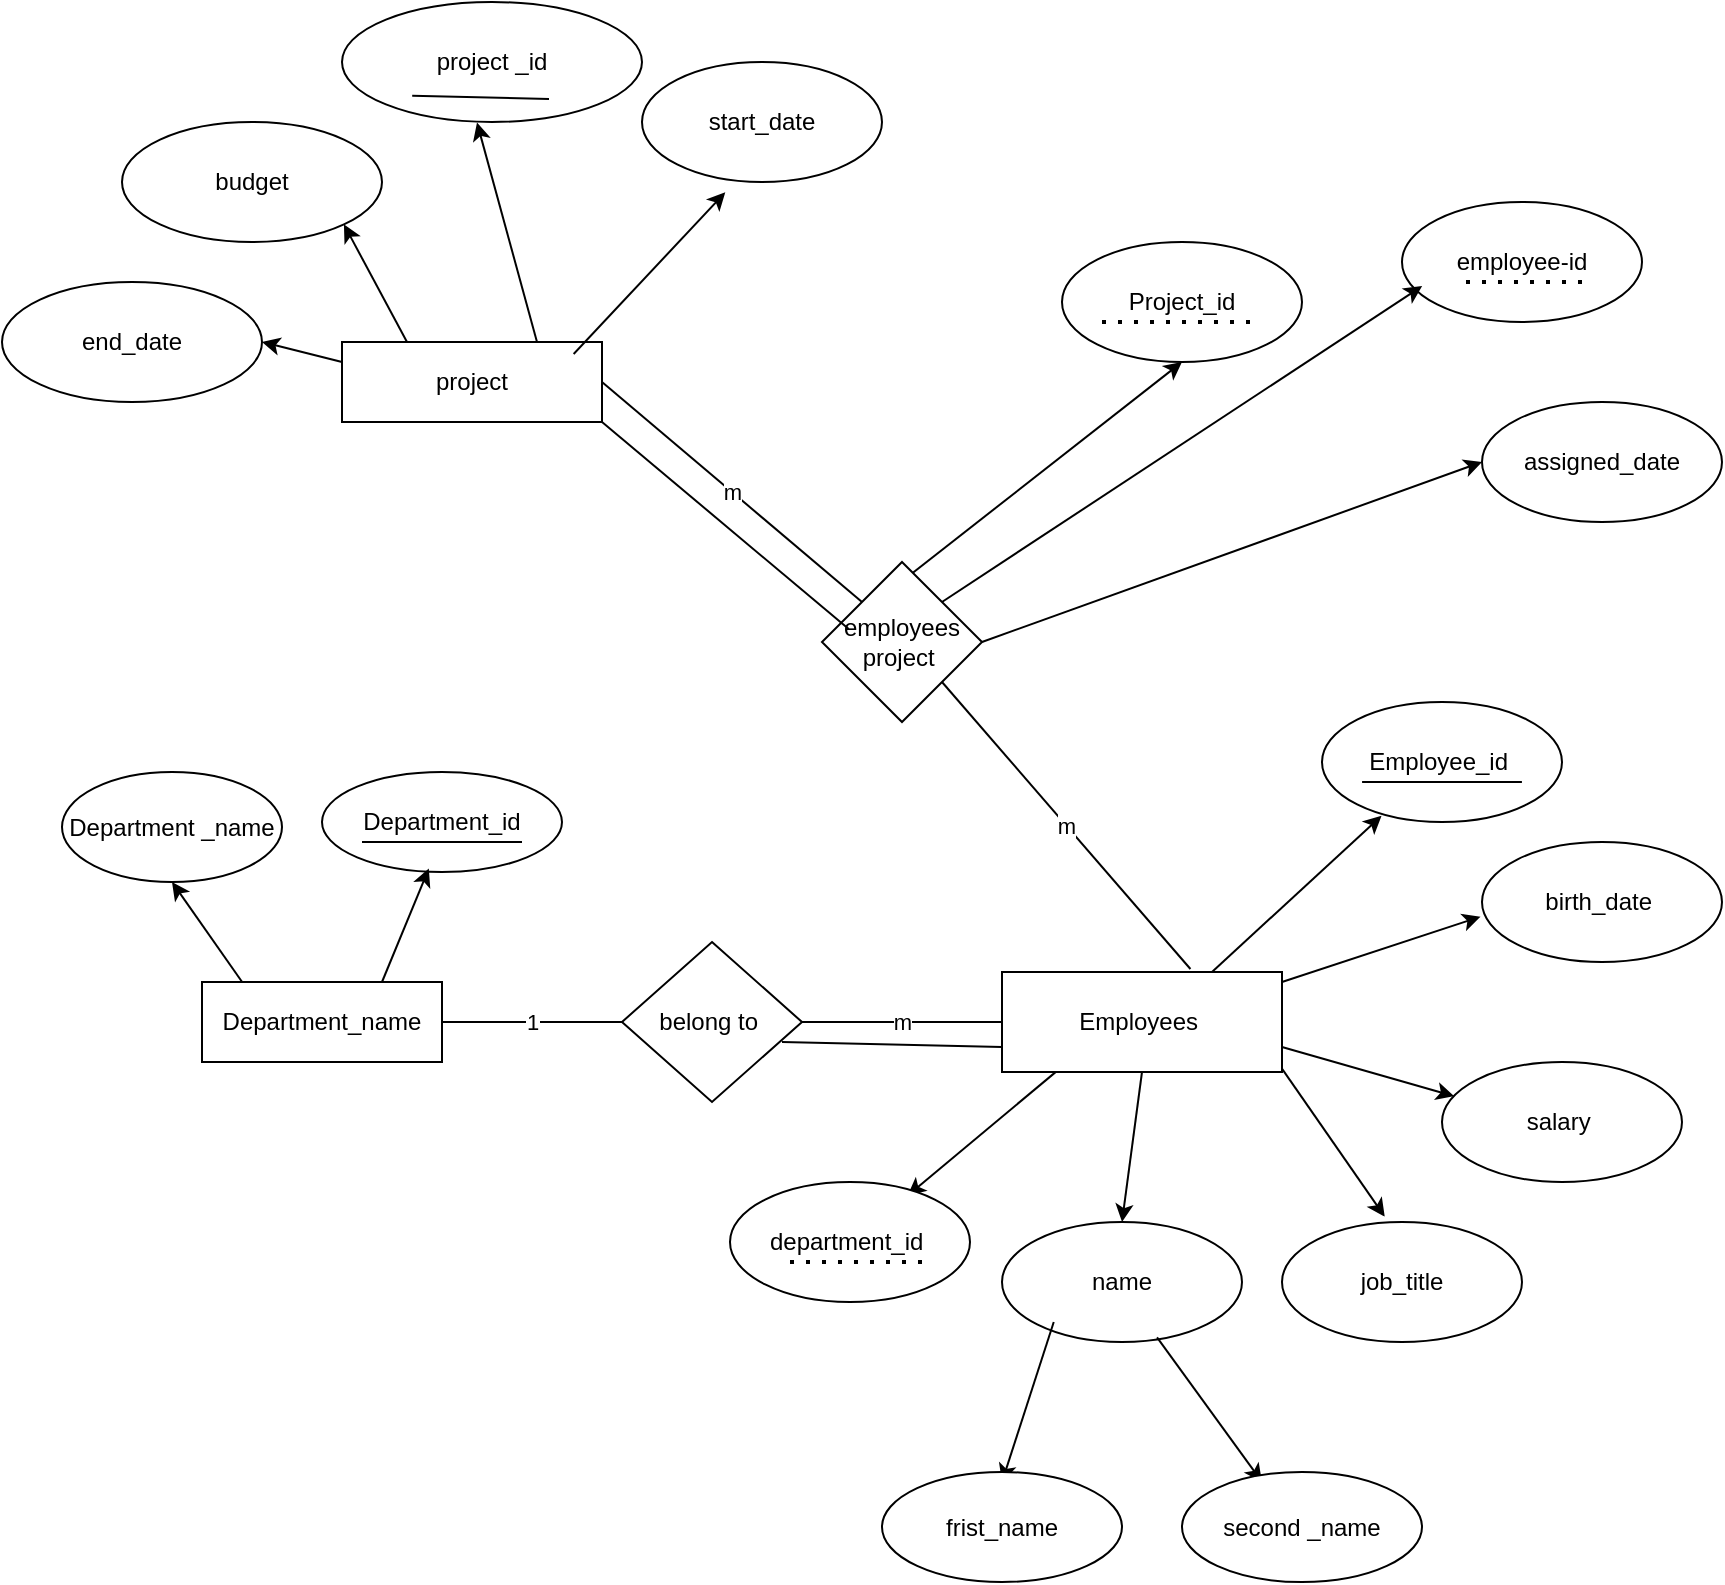 <mxfile version="27.0.5">
  <diagram name="Page-1" id="N5Me7Xdx1EmoZ_daKSHJ">
    <mxGraphModel dx="1646" dy="1662" grid="1" gridSize="10" guides="1" tooltips="1" connect="1" arrows="1" fold="1" page="1" pageScale="1" pageWidth="827" pageHeight="1169" math="0" shadow="0">
      <root>
        <mxCell id="0" />
        <mxCell id="1" parent="0" />
        <mxCell id="zckFgupCJLoT4lIVxIVr-1" value="project _id" style="ellipse;whiteSpace=wrap;html=1;" parent="1" vertex="1">
          <mxGeometry x="160" y="-190" width="150" height="60" as="geometry" />
        </mxCell>
        <mxCell id="zckFgupCJLoT4lIVxIVr-4" value="Department_id" style="ellipse;whiteSpace=wrap;html=1;" parent="1" vertex="1">
          <mxGeometry x="150" y="195" width="120" height="50" as="geometry" />
        </mxCell>
        <mxCell id="zckFgupCJLoT4lIVxIVr-9" value="" style="endArrow=none;html=1;rounded=0;elbow=vertical;" parent="1" edge="1">
          <mxGeometry width="50" height="50" relative="1" as="geometry">
            <mxPoint x="170" y="230" as="sourcePoint" />
            <mxPoint x="250" y="230" as="targetPoint" />
            <Array as="points" />
          </mxGeometry>
        </mxCell>
        <mxCell id="zckFgupCJLoT4lIVxIVr-10" value="" style="endArrow=classic;html=1;rounded=0;exitX=0.75;exitY=0;exitDx=0;exitDy=0;entryX=0.445;entryY=0.965;entryDx=0;entryDy=0;entryPerimeter=0;" parent="1" source="zckFgupCJLoT4lIVxIVr-11" target="zckFgupCJLoT4lIVxIVr-4" edge="1">
          <mxGeometry width="50" height="50" relative="1" as="geometry">
            <mxPoint x="210.002" y="388.938" as="sourcePoint" />
            <mxPoint x="118.41" y="360" as="targetPoint" />
          </mxGeometry>
        </mxCell>
        <mxCell id="zckFgupCJLoT4lIVxIVr-11" value="Department_name" style="rounded=0;whiteSpace=wrap;html=1;" parent="1" vertex="1">
          <mxGeometry x="90" y="300" width="120" height="40" as="geometry" />
        </mxCell>
        <mxCell id="zckFgupCJLoT4lIVxIVr-16" style="edgeStyle=orthogonalEdgeStyle;rounded=0;orthogonalLoop=1;jettySize=auto;html=1;exitX=0.5;exitY=1;exitDx=0;exitDy=0;" parent="1" source="zckFgupCJLoT4lIVxIVr-11" target="zckFgupCJLoT4lIVxIVr-11" edge="1">
          <mxGeometry relative="1" as="geometry" />
        </mxCell>
        <mxCell id="zckFgupCJLoT4lIVxIVr-23" value="" style="endArrow=classic;html=1;rounded=0;entryX=0.248;entryY=0.948;entryDx=0;entryDy=0;entryPerimeter=0;exitX=0.75;exitY=0;exitDx=0;exitDy=0;" parent="1" source="zckFgupCJLoT4lIVxIVr-66" target="zckFgupCJLoT4lIVxIVr-62" edge="1">
          <mxGeometry width="50" height="50" relative="1" as="geometry">
            <mxPoint x="604" y="290" as="sourcePoint" />
            <mxPoint x="620.0" y="245.18" as="targetPoint" />
          </mxGeometry>
        </mxCell>
        <mxCell id="zckFgupCJLoT4lIVxIVr-24" value="" style="endArrow=classic;html=1;rounded=0;entryX=0.5;entryY=0;entryDx=0;entryDy=0;exitX=0.5;exitY=1;exitDx=0;exitDy=0;" parent="1" source="zckFgupCJLoT4lIVxIVr-66" target="zckFgupCJLoT4lIVxIVr-60" edge="1">
          <mxGeometry width="50" height="50" relative="1" as="geometry">
            <mxPoint x="560" y="350" as="sourcePoint" />
            <mxPoint x="547.5" y="400" as="targetPoint" />
          </mxGeometry>
        </mxCell>
        <mxCell id="zckFgupCJLoT4lIVxIVr-25" value="" style="endArrow=classic;html=1;rounded=0;entryX=0.74;entryY=0.113;entryDx=0;entryDy=0;exitX=0;exitY=1;exitDx=0;exitDy=0;entryPerimeter=0;" parent="1" target="zckFgupCJLoT4lIVxIVr-58" edge="1">
          <mxGeometry width="50" height="50" relative="1" as="geometry">
            <mxPoint x="521.592" y="341.062" as="sourcePoint" />
            <mxPoint x="440" y="400" as="targetPoint" />
          </mxGeometry>
        </mxCell>
        <mxCell id="zckFgupCJLoT4lIVxIVr-26" value="" style="endArrow=classic;html=1;rounded=0;entryX=-0.006;entryY=0.622;entryDx=0;entryDy=0;entryPerimeter=0;" parent="1" target="zckFgupCJLoT4lIVxIVr-61" edge="1">
          <mxGeometry width="50" height="50" relative="1" as="geometry">
            <mxPoint x="630" y="300" as="sourcePoint" />
            <mxPoint x="670" y="280" as="targetPoint" />
          </mxGeometry>
        </mxCell>
        <mxCell id="zckFgupCJLoT4lIVxIVr-27" value="" style="endArrow=classic;html=1;rounded=0;exitX=1;exitY=0.75;exitDx=0;exitDy=0;entryX=0.051;entryY=0.285;entryDx=0;entryDy=0;entryPerimeter=0;" parent="1" source="zckFgupCJLoT4lIVxIVr-66" target="zckFgupCJLoT4lIVxIVr-64" edge="1">
          <mxGeometry width="50" height="50" relative="1" as="geometry">
            <mxPoint x="647.0" y="330.68" as="sourcePoint" />
            <mxPoint x="690" y="340" as="targetPoint" />
            <Array as="points" />
          </mxGeometry>
        </mxCell>
        <mxCell id="zckFgupCJLoT4lIVxIVr-28" value="" style="endArrow=classic;html=1;rounded=0;exitX=1;exitY=1;exitDx=0;exitDy=0;entryX=0.428;entryY=-0.045;entryDx=0;entryDy=0;entryPerimeter=0;" parent="1" target="zckFgupCJLoT4lIVxIVr-59" edge="1">
          <mxGeometry width="50" height="50" relative="1" as="geometry">
            <mxPoint x="628.408" y="341.062" as="sourcePoint" />
            <mxPoint x="675" y="400" as="targetPoint" />
            <Array as="points" />
          </mxGeometry>
        </mxCell>
        <mxCell id="zckFgupCJLoT4lIVxIVr-31" value="project" style="rounded=0;whiteSpace=wrap;html=1;" parent="1" vertex="1">
          <mxGeometry x="160" y="-20" width="130" height="40" as="geometry" />
        </mxCell>
        <mxCell id="zckFgupCJLoT4lIVxIVr-42" value="" style="endArrow=classic;html=1;rounded=0;exitX=1;exitY=0.5;exitDx=0;exitDy=0;entryX=0;entryY=0.5;entryDx=0;entryDy=0;" parent="1" source="zckFgupCJLoT4lIVxIVr-116" target="zckFgupCJLoT4lIVxIVr-68" edge="1">
          <mxGeometry width="50" height="50" relative="1" as="geometry">
            <mxPoint x="500" y="120" as="sourcePoint" />
            <mxPoint x="561.7" y="-0.24" as="targetPoint" />
          </mxGeometry>
        </mxCell>
        <mxCell id="zckFgupCJLoT4lIVxIVr-54" value="Department _name" style="ellipse;whiteSpace=wrap;html=1;" parent="1" vertex="1">
          <mxGeometry x="20" y="195" width="110" height="55" as="geometry" />
        </mxCell>
        <mxCell id="zckFgupCJLoT4lIVxIVr-57" value="" style="endArrow=classic;html=1;rounded=0;exitX=0.168;exitY=0.003;exitDx=0;exitDy=0;exitPerimeter=0;entryX=0.5;entryY=1;entryDx=0;entryDy=0;" parent="1" source="zckFgupCJLoT4lIVxIVr-11" target="zckFgupCJLoT4lIVxIVr-54" edge="1">
          <mxGeometry width="50" height="50" relative="1" as="geometry">
            <mxPoint x="370" y="190" as="sourcePoint" />
            <mxPoint x="420" y="140" as="targetPoint" />
          </mxGeometry>
        </mxCell>
        <mxCell id="zckFgupCJLoT4lIVxIVr-58" value="department_id&amp;nbsp;" style="ellipse;whiteSpace=wrap;html=1;" parent="1" vertex="1">
          <mxGeometry x="354" y="400" width="120" height="60" as="geometry" />
        </mxCell>
        <mxCell id="zckFgupCJLoT4lIVxIVr-59" value="job_title" style="ellipse;whiteSpace=wrap;html=1;" parent="1" vertex="1">
          <mxGeometry x="630" y="420" width="120" height="60" as="geometry" />
        </mxCell>
        <mxCell id="zckFgupCJLoT4lIVxIVr-60" value="name" style="ellipse;whiteSpace=wrap;html=1;" parent="1" vertex="1">
          <mxGeometry x="490" y="420" width="120" height="60" as="geometry" />
        </mxCell>
        <mxCell id="zckFgupCJLoT4lIVxIVr-61" value="birth_date&amp;nbsp;" style="ellipse;whiteSpace=wrap;html=1;" parent="1" vertex="1">
          <mxGeometry x="730" y="230" width="120" height="60" as="geometry" />
        </mxCell>
        <mxCell id="zckFgupCJLoT4lIVxIVr-62" value="Employee_id&amp;nbsp;" style="ellipse;whiteSpace=wrap;html=1;" parent="1" vertex="1">
          <mxGeometry x="650" y="160" width="120" height="60" as="geometry" />
        </mxCell>
        <mxCell id="zckFgupCJLoT4lIVxIVr-64" value="salary&amp;nbsp;" style="ellipse;whiteSpace=wrap;html=1;" parent="1" vertex="1">
          <mxGeometry x="710" y="340" width="120" height="60" as="geometry" />
        </mxCell>
        <mxCell id="zckFgupCJLoT4lIVxIVr-66" value="Employees&amp;nbsp;" style="rounded=0;whiteSpace=wrap;html=1;" parent="1" vertex="1">
          <mxGeometry x="490" y="295" width="140" height="50" as="geometry" />
        </mxCell>
        <mxCell id="zckFgupCJLoT4lIVxIVr-68" value="assigned_date" style="ellipse;whiteSpace=wrap;html=1;" parent="1" vertex="1">
          <mxGeometry x="730" y="10" width="120" height="60" as="geometry" />
        </mxCell>
        <mxCell id="zckFgupCJLoT4lIVxIVr-70" value="start_date" style="ellipse;whiteSpace=wrap;html=1;" parent="1" vertex="1">
          <mxGeometry x="310" y="-160" width="120" height="60" as="geometry" />
        </mxCell>
        <mxCell id="zckFgupCJLoT4lIVxIVr-71" value="Project_id" style="ellipse;whiteSpace=wrap;html=1;direction=west;" parent="1" vertex="1">
          <mxGeometry x="520" y="-70" width="120" height="60" as="geometry" />
        </mxCell>
        <mxCell id="zckFgupCJLoT4lIVxIVr-72" value="employee-id" style="ellipse;whiteSpace=wrap;html=1;" parent="1" vertex="1">
          <mxGeometry x="690" y="-90" width="120" height="60" as="geometry" />
        </mxCell>
        <mxCell id="zckFgupCJLoT4lIVxIVr-73" value="" style="endArrow=classic;html=1;rounded=0;exitX=0.25;exitY=0;exitDx=0;exitDy=0;entryX=0.5;entryY=0;entryDx=0;entryDy=0;" parent="1" target="zckFgupCJLoT4lIVxIVr-71" edge="1">
          <mxGeometry width="50" height="50" relative="1" as="geometry">
            <mxPoint x="414" y="120" as="sourcePoint" />
            <mxPoint x="621.5" y="-70" as="targetPoint" />
          </mxGeometry>
        </mxCell>
        <mxCell id="zckFgupCJLoT4lIVxIVr-76" value="" style="endArrow=classic;html=1;rounded=0;entryX=0.084;entryY=0.701;entryDx=0;entryDy=0;entryPerimeter=0;exitX=1;exitY=0;exitDx=0;exitDy=0;" parent="1" source="zckFgupCJLoT4lIVxIVr-116" target="zckFgupCJLoT4lIVxIVr-72" edge="1">
          <mxGeometry width="50" height="50" relative="1" as="geometry">
            <mxPoint x="500" y="100" as="sourcePoint" />
            <mxPoint x="570" y="30" as="targetPoint" />
          </mxGeometry>
        </mxCell>
        <mxCell id="zckFgupCJLoT4lIVxIVr-77" value="" style="endArrow=classic;html=1;rounded=0;entryX=0.45;entryY=1.005;entryDx=0;entryDy=0;entryPerimeter=0;exitX=0.75;exitY=0;exitDx=0;exitDy=0;" parent="1" source="zckFgupCJLoT4lIVxIVr-31" target="zckFgupCJLoT4lIVxIVr-1" edge="1">
          <mxGeometry width="50" height="50" relative="1" as="geometry">
            <mxPoint x="370" y="150" as="sourcePoint" />
            <mxPoint x="420" y="100" as="targetPoint" />
          </mxGeometry>
        </mxCell>
        <mxCell id="zckFgupCJLoT4lIVxIVr-78" value="budget" style="ellipse;whiteSpace=wrap;html=1;" parent="1" vertex="1">
          <mxGeometry x="50" y="-130" width="130" height="60" as="geometry" />
        </mxCell>
        <mxCell id="zckFgupCJLoT4lIVxIVr-79" value="end_date" style="ellipse;whiteSpace=wrap;html=1;" parent="1" vertex="1">
          <mxGeometry x="-10" y="-50" width="130" height="60" as="geometry" />
        </mxCell>
        <mxCell id="zckFgupCJLoT4lIVxIVr-80" value="" style="endArrow=classic;html=1;rounded=0;entryX=1;entryY=1;entryDx=0;entryDy=0;exitX=0.25;exitY=0;exitDx=0;exitDy=0;" parent="1" source="zckFgupCJLoT4lIVxIVr-31" target="zckFgupCJLoT4lIVxIVr-78" edge="1">
          <mxGeometry width="50" height="50" relative="1" as="geometry">
            <mxPoint x="480" y="60" as="sourcePoint" />
            <mxPoint x="530" y="10" as="targetPoint" />
          </mxGeometry>
        </mxCell>
        <mxCell id="zckFgupCJLoT4lIVxIVr-81" value="" style="endArrow=classic;html=1;rounded=0;entryX=1;entryY=0.5;entryDx=0;entryDy=0;exitX=0;exitY=0.25;exitDx=0;exitDy=0;" parent="1" source="zckFgupCJLoT4lIVxIVr-31" target="zckFgupCJLoT4lIVxIVr-79" edge="1">
          <mxGeometry width="50" height="50" relative="1" as="geometry">
            <mxPoint x="480" y="60" as="sourcePoint" />
            <mxPoint x="530" y="10" as="targetPoint" />
          </mxGeometry>
        </mxCell>
        <mxCell id="zckFgupCJLoT4lIVxIVr-82" value="" style="endArrow=none;html=1;rounded=0;exitX=0.234;exitY=0.781;exitDx=0;exitDy=0;exitPerimeter=0;entryX=0.69;entryY=0.808;entryDx=0;entryDy=0;entryPerimeter=0;" parent="1" source="zckFgupCJLoT4lIVxIVr-1" target="zckFgupCJLoT4lIVxIVr-1" edge="1">
          <mxGeometry width="50" height="50" relative="1" as="geometry">
            <mxPoint x="480" y="60" as="sourcePoint" />
            <mxPoint x="530" y="10" as="targetPoint" />
          </mxGeometry>
        </mxCell>
        <mxCell id="zckFgupCJLoT4lIVxIVr-86" value="" style="endArrow=classic;html=1;rounded=0;exitX=0.646;exitY=0.961;exitDx=0;exitDy=0;exitPerimeter=0;" parent="1" source="zckFgupCJLoT4lIVxIVr-60" edge="1">
          <mxGeometry width="50" height="50" relative="1" as="geometry">
            <mxPoint x="610" y="580" as="sourcePoint" />
            <mxPoint x="620" y="550" as="targetPoint" />
          </mxGeometry>
        </mxCell>
        <mxCell id="zckFgupCJLoT4lIVxIVr-87" value="" style="endArrow=classic;html=1;rounded=0;exitX=0.299;exitY=0.989;exitDx=0;exitDy=0;exitPerimeter=0;" parent="1" edge="1">
          <mxGeometry width="50" height="50" relative="1" as="geometry">
            <mxPoint x="515.88" y="470.0" as="sourcePoint" />
            <mxPoint x="490" y="550" as="targetPoint" />
          </mxGeometry>
        </mxCell>
        <mxCell id="zckFgupCJLoT4lIVxIVr-88" value="frist_name" style="ellipse;whiteSpace=wrap;html=1;" parent="1" vertex="1">
          <mxGeometry x="430" y="545" width="120" height="55" as="geometry" />
        </mxCell>
        <mxCell id="zckFgupCJLoT4lIVxIVr-89" value="second _name" style="ellipse;whiteSpace=wrap;html=1;" parent="1" vertex="1">
          <mxGeometry x="580" y="545" width="120" height="55" as="geometry" />
        </mxCell>
        <mxCell id="zckFgupCJLoT4lIVxIVr-90" value="" style="endArrow=none;html=1;rounded=0;exitX=0.833;exitY=0.667;exitDx=0;exitDy=0;exitPerimeter=0;entryX=0.167;entryY=0.667;entryDx=0;entryDy=0;entryPerimeter=0;" parent="1" source="zckFgupCJLoT4lIVxIVr-62" target="zckFgupCJLoT4lIVxIVr-62" edge="1">
          <mxGeometry width="50" height="50" relative="1" as="geometry">
            <mxPoint x="460" y="400" as="sourcePoint" />
            <mxPoint x="510" y="350" as="targetPoint" />
          </mxGeometry>
        </mxCell>
        <mxCell id="zckFgupCJLoT4lIVxIVr-99" value="belong to&amp;nbsp;" style="rhombus;whiteSpace=wrap;html=1;" parent="1" vertex="1">
          <mxGeometry x="300" y="280" width="90" height="80" as="geometry" />
        </mxCell>
        <mxCell id="zckFgupCJLoT4lIVxIVr-100" value="1" style="endArrow=none;html=1;rounded=0;exitX=1;exitY=0.5;exitDx=0;exitDy=0;entryX=0;entryY=0.5;entryDx=0;entryDy=0;" parent="1" source="zckFgupCJLoT4lIVxIVr-11" target="zckFgupCJLoT4lIVxIVr-99" edge="1">
          <mxGeometry width="50" height="50" relative="1" as="geometry">
            <mxPoint x="400" y="260" as="sourcePoint" />
            <mxPoint x="450" y="210" as="targetPoint" />
          </mxGeometry>
        </mxCell>
        <mxCell id="zckFgupCJLoT4lIVxIVr-102" value="m" style="endArrow=none;html=1;rounded=0;entryX=0;entryY=0.5;entryDx=0;entryDy=0;exitX=1;exitY=0.5;exitDx=0;exitDy=0;" parent="1" source="zckFgupCJLoT4lIVxIVr-99" target="zckFgupCJLoT4lIVxIVr-66" edge="1">
          <mxGeometry width="50" height="50" relative="1" as="geometry">
            <mxPoint x="400" y="260" as="sourcePoint" />
            <mxPoint x="450" y="210" as="targetPoint" />
          </mxGeometry>
        </mxCell>
        <mxCell id="zckFgupCJLoT4lIVxIVr-103" value="" style="endArrow=none;html=1;rounded=0;entryX=0;entryY=0.75;entryDx=0;entryDy=0;" parent="1" target="zckFgupCJLoT4lIVxIVr-66" edge="1">
          <mxGeometry width="50" height="50" relative="1" as="geometry">
            <mxPoint x="380" y="330" as="sourcePoint" />
            <mxPoint x="450" y="210" as="targetPoint" />
          </mxGeometry>
        </mxCell>
        <mxCell id="zckFgupCJLoT4lIVxIVr-107" value="m" style="endArrow=none;html=1;rounded=0;entryX=0;entryY=0;entryDx=0;entryDy=0;exitX=1;exitY=0.5;exitDx=0;exitDy=0;" parent="1" source="zckFgupCJLoT4lIVxIVr-31" target="zckFgupCJLoT4lIVxIVr-116" edge="1">
          <mxGeometry width="50" height="50" relative="1" as="geometry">
            <mxPoint x="400" y="280" as="sourcePoint" />
            <mxPoint x="402.5" y="100" as="targetPoint" />
          </mxGeometry>
        </mxCell>
        <mxCell id="zckFgupCJLoT4lIVxIVr-110" value="m" style="endArrow=none;html=1;rounded=0;exitX=0.673;exitY=-0.03;exitDx=0;exitDy=0;exitPerimeter=0;entryX=1;entryY=1;entryDx=0;entryDy=0;" parent="1" source="zckFgupCJLoT4lIVxIVr-66" target="zckFgupCJLoT4lIVxIVr-116" edge="1">
          <mxGeometry width="50" height="50" relative="1" as="geometry">
            <mxPoint x="560" y="90" as="sourcePoint" />
            <mxPoint x="485.05" y="141" as="targetPoint" />
          </mxGeometry>
        </mxCell>
        <mxCell id="zckFgupCJLoT4lIVxIVr-116" value="employees project&amp;nbsp;" style="rhombus;whiteSpace=wrap;html=1;" parent="1" vertex="1">
          <mxGeometry x="400" y="90" width="80" height="80" as="geometry" />
        </mxCell>
        <mxCell id="zckFgupCJLoT4lIVxIVr-117" value="" style="endArrow=none;html=1;rounded=0;entryX=1;entryY=1;entryDx=0;entryDy=0;exitX=0.167;exitY=0.419;exitDx=0;exitDy=0;exitPerimeter=0;" parent="1" source="zckFgupCJLoT4lIVxIVr-116" target="zckFgupCJLoT4lIVxIVr-31" edge="1">
          <mxGeometry width="50" height="50" relative="1" as="geometry">
            <mxPoint x="560" y="90" as="sourcePoint" />
            <mxPoint x="610" y="40" as="targetPoint" />
          </mxGeometry>
        </mxCell>
        <mxCell id="zckFgupCJLoT4lIVxIVr-121" value="" style="endArrow=classic;html=1;rounded=0;entryX=0.347;entryY=1.086;entryDx=0;entryDy=0;entryPerimeter=0;exitX=0.891;exitY=0.15;exitDx=0;exitDy=0;exitPerimeter=0;" parent="1" source="zckFgupCJLoT4lIVxIVr-31" target="zckFgupCJLoT4lIVxIVr-70" edge="1">
          <mxGeometry width="50" height="50" relative="1" as="geometry">
            <mxPoint x="450" y="110" as="sourcePoint" />
            <mxPoint x="500" y="60" as="targetPoint" />
          </mxGeometry>
        </mxCell>
        <mxCell id="zckFgupCJLoT4lIVxIVr-124" value="" style="endArrow=none;dashed=1;html=1;dashPattern=1 3;strokeWidth=2;rounded=0;entryX=0.217;entryY=0.667;entryDx=0;entryDy=0;entryPerimeter=0;" parent="1" target="zckFgupCJLoT4lIVxIVr-58" edge="1">
          <mxGeometry width="50" height="50" relative="1" as="geometry">
            <mxPoint x="450" y="440" as="sourcePoint" />
            <mxPoint x="480" y="180" as="targetPoint" />
          </mxGeometry>
        </mxCell>
        <mxCell id="zckFgupCJLoT4lIVxIVr-125" value="" style="endArrow=none;dashed=1;html=1;dashPattern=1 3;strokeWidth=2;rounded=0;" parent="1" edge="1">
          <mxGeometry width="50" height="50" relative="1" as="geometry">
            <mxPoint x="540" y="-30" as="sourcePoint" />
            <mxPoint x="620" y="-30" as="targetPoint" />
          </mxGeometry>
        </mxCell>
        <mxCell id="zckFgupCJLoT4lIVxIVr-126" value="" style="endArrow=none;dashed=1;html=1;dashPattern=1 3;strokeWidth=2;rounded=0;entryX=0.25;entryY=0.667;entryDx=0;entryDy=0;entryPerimeter=0;" parent="1" target="zckFgupCJLoT4lIVxIVr-72" edge="1">
          <mxGeometry width="50" height="50" relative="1" as="geometry">
            <mxPoint x="780" y="-50" as="sourcePoint" />
            <mxPoint x="480" y="80" as="targetPoint" />
          </mxGeometry>
        </mxCell>
      </root>
    </mxGraphModel>
  </diagram>
</mxfile>
